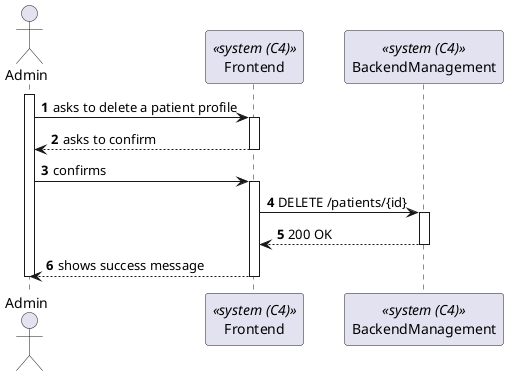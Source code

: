 @startuml PatientProfileDelete(level2)

autonumber

actor "Admin" as Admin
participant Frontend as "Frontend" <<system (C4)>>
participant BackendManagement as "BackendManagement" <<system (C4)>>

activate Admin
    
    Admin -> Frontend : asks to delete a patient profile
    activate Frontend

    Frontend --> Admin : asks to confirm
    deactivate Frontend

    Admin -> Frontend : confirms
    activate Frontend

        Frontend-> BackendManagement : DELETE /patients/{id}
        activate BackendManagement

        Frontend <-- BackendManagement : 200 OK
        deactivate BackendManagement

    Frontend --> Admin : shows success message
    deactivate Frontend
    
deactivate Admin

@enduml